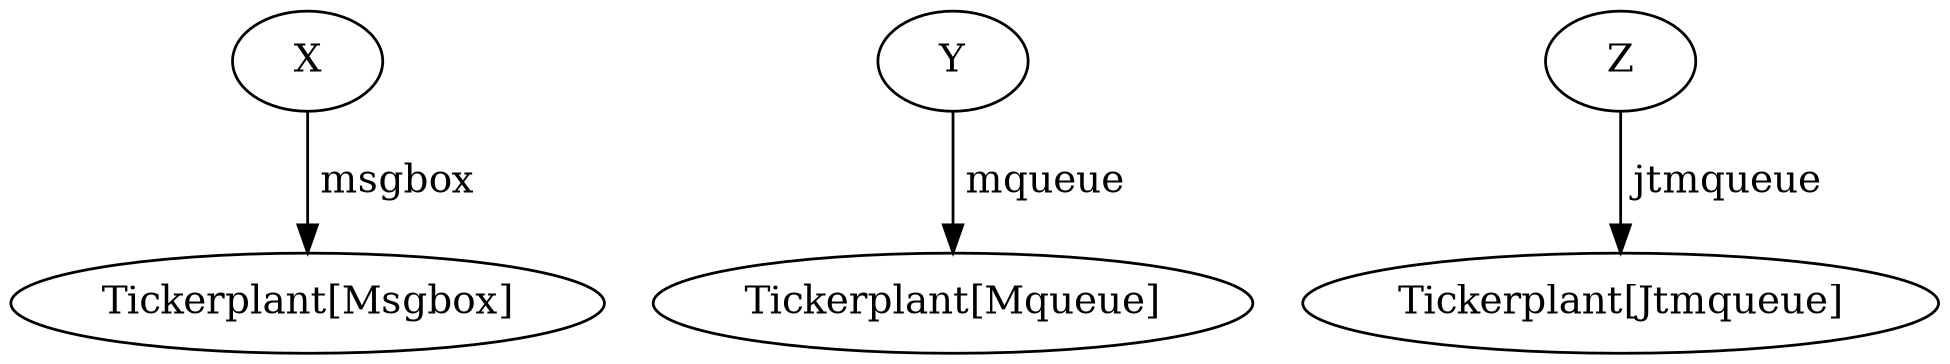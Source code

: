 digraph {
        graph [ size = "13,13!" ];
        X -> Tickerplant_msgbox [label=" msgbox"];
        Tickerplant_msgbox [label="Tickerplant[Msgbox]"];
        Y -> Tickerplant_mqueue [label=" mqueue"];
        Tickerplant_mqueue [label="Tickerplant[Mqueue]"];
        Z -> Tickerplant_jtmqueue [label=" jtmqueue"];
        Tickerplant_jtmqueue [label="Tickerplant[Jtmqueue]"];
}
